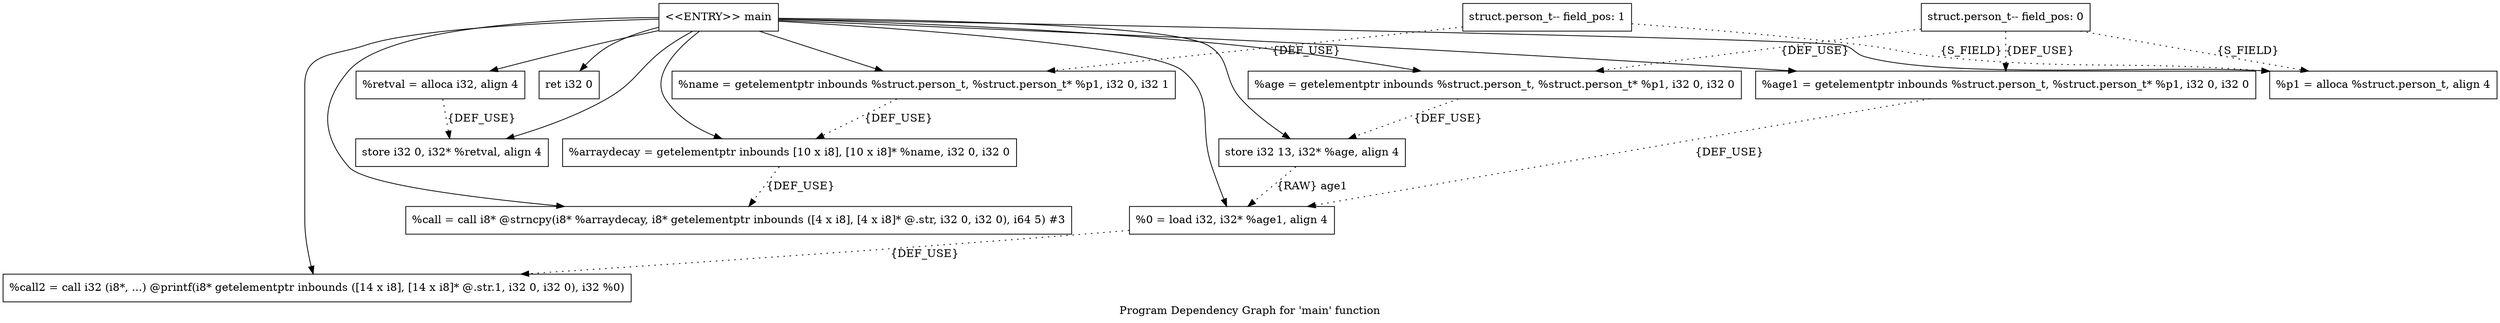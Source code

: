 digraph "Program Dependency Graph for 'main' function" {
	label="Program Dependency Graph for 'main' function";

	Node0x98c7960 [shape=record,label="{  %retval = alloca i32, align 4}"];
	Node0x98c7960 -> Node0x98c79d0[style=dotted,label = "{DEF_USE}" ];
	Node0x98c79d0 [shape=record,label="{  store i32 0, i32* %retval, align 4}"];
	Node0x98c7b90 [shape=record,label="{  %age = getelementptr inbounds %struct.person_t, %struct.person_t* %p1, i32 0, i32 0}"];
	Node0x98c7b90 -> Node0x98c7c30[style=dotted,label = "{DEF_USE}" ];
	Node0x98c7c30 [shape=record,label="{  store i32 13, i32* %age, align 4}"];
	Node0x98c7c30 -> Node0x98c7ca0[style=dotted,label = "{RAW} age1"];
	Node0x98c7ca0 [shape=record,label="{  %0 = load i32, i32* %age1, align 4}"];
	Node0x98c7ca0 -> Node0x98c5df0[style=dotted,label = "{DEF_USE}" ];
	Node0x98c7c00 [shape=record,label="{  %name = getelementptr inbounds %struct.person_t, %struct.person_t* %p1, i32 0, i32 1}"];
	Node0x98c7c00 -> Node0x98c7d10[style=dotted,label = "{DEF_USE}" ];
	Node0x98c7d10 [shape=record,label="{  %arraydecay = getelementptr inbounds [10 x i8], [10 x i8]* %name, i32 0, i32 0}"];
	Node0x98c7d10 -> Node0x98c5c40[style=dotted,label = "{DEF_USE}" ];
	Node0x98c5c40 [shape=record,label="{  %call = call i8* @strncpy(i8* %arraydecay, i8* getelementptr inbounds ([4 x i8], [4 x i8]* @.str, i32 0, i32 0), i64 5) #3}"];
	Node0x98c5cd0 [shape=record,label="{  %age1 = getelementptr inbounds %struct.person_t, %struct.person_t* %p1, i32 0, i32 0}"];
	Node0x98c5cd0 -> Node0x98c7ca0[style=dotted,label = "{DEF_USE}" ];
	Node0x98c5df0 [shape=record,label="{  %call2 = call i32 (i8*, ...) @printf(i8* getelementptr inbounds ([14 x i8], [14 x i8]* @.str.1, i32 0, i32 0), i32 %0)}"];
	Node0x98c5e80 [shape=record,label="{\<\<ENTRY\>\> main}"];
	Node0x98c5e80 -> Node0x98c7960;
	Node0x98c5e80 -> Node0x98c5f10;
	Node0x98c5e80 -> Node0x98c79d0;
	Node0x98c5e80 -> Node0x98c7b90;
	Node0x98c5e80 -> Node0x98c7c30;
	Node0x98c5e80 -> Node0x98c7c00;
	Node0x98c5e80 -> Node0x98c7d10;
	Node0x98c5e80 -> Node0x98c5c40;
	Node0x98c5e80 -> Node0x98c5cd0;
	Node0x98c5e80 -> Node0x98c7ca0;
	Node0x98c5e80 -> Node0x98c5df0;
	Node0x98c5e80 -> Node0x98c5f80;
	Node0x98c5f10 [shape=record,label="{  %p1 = alloca %struct.person_t, align 4}"];
	Node0x98c5f80 [shape=record,label="{  ret i32 0}"];
	Node0x98c5ff0 [shape=record,label="{struct.person_t-- field_pos: 0}"];
	Node0x98c5ff0 -> Node0x98c5f10[style=dotted, label="{S_FIELD}"];
	Node0x98c5ff0 -> Node0x98c7b90[style=dotted,label = "{DEF_USE}" ];
	Node0x98c5ff0 -> Node0x98c5cd0[style=dotted,label = "{DEF_USE}" ];
	Node0x98c6190 [shape=record,label="{struct.person_t-- field_pos: 1}"];
	Node0x98c6190 -> Node0x98c5f10[style=dotted, label="{S_FIELD}"];
	Node0x98c6190 -> Node0x98c7c00[style=dotted,label = "{DEF_USE}" ];
}
